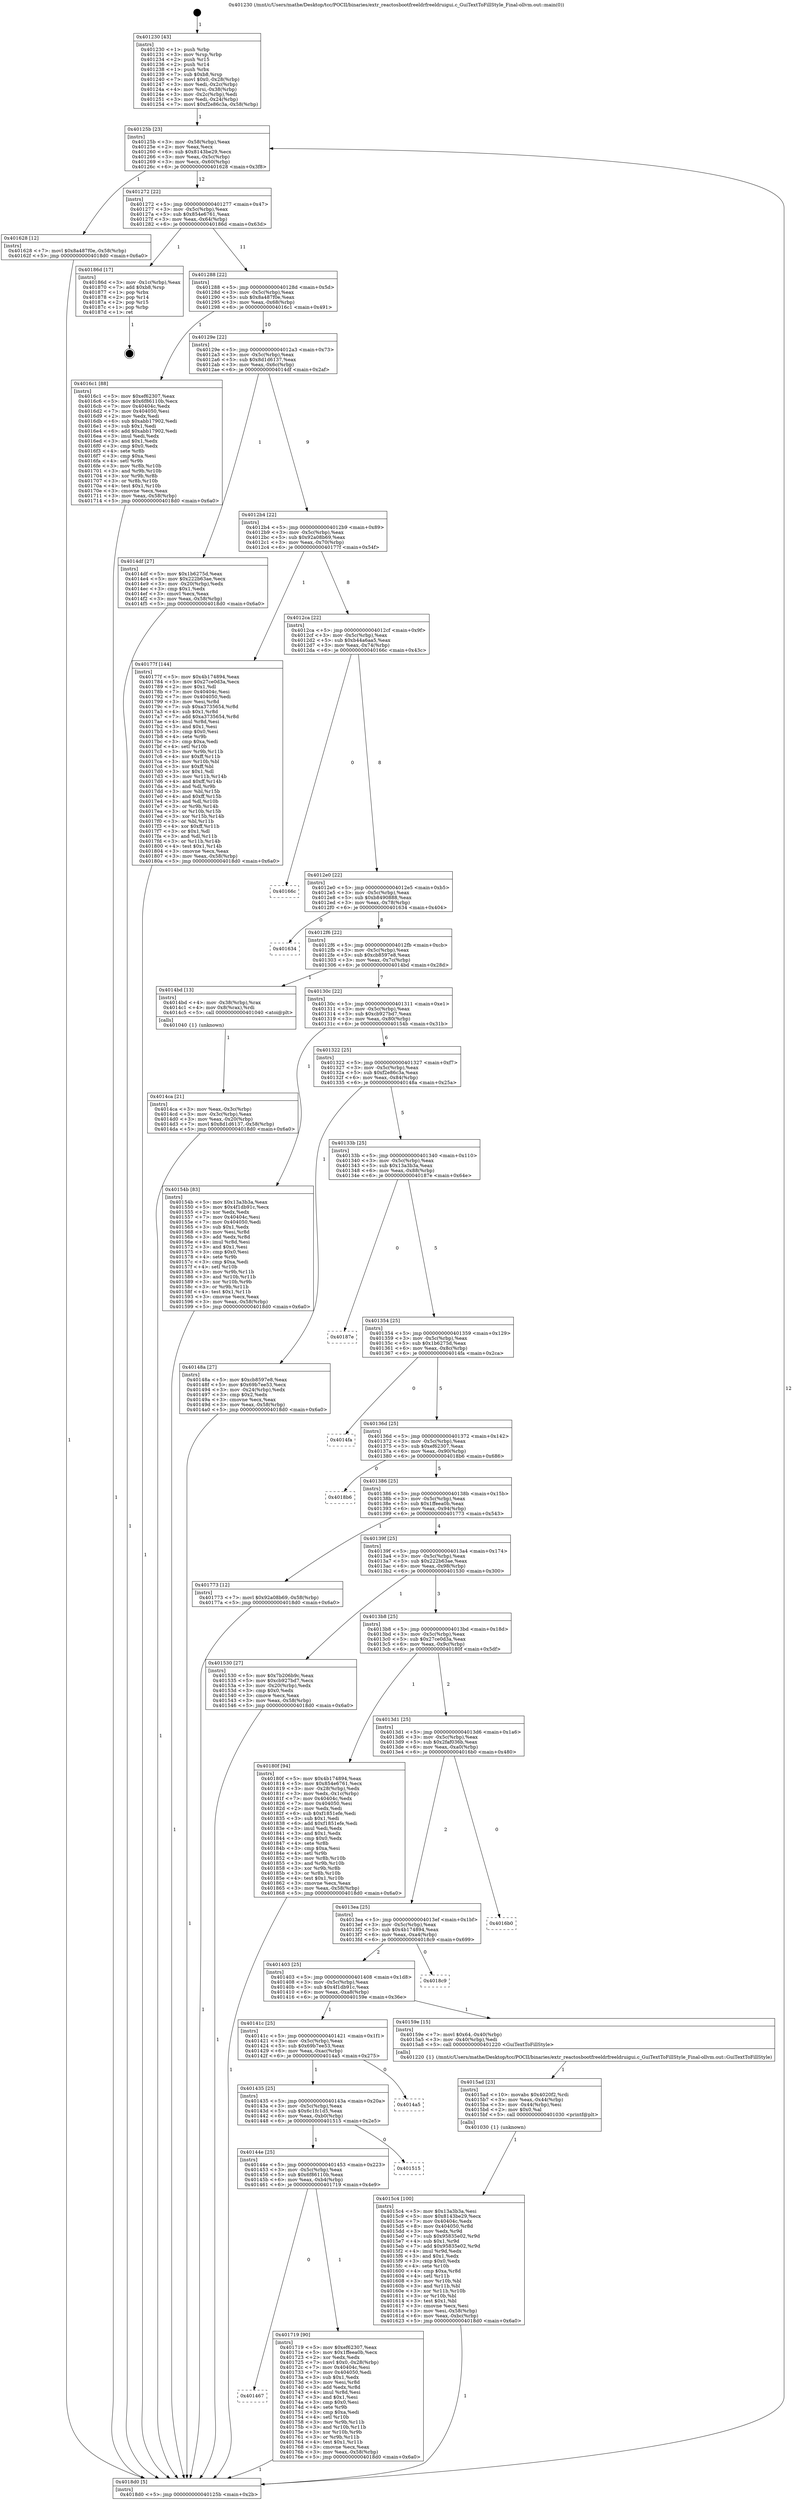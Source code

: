 digraph "0x401230" {
  label = "0x401230 (/mnt/c/Users/mathe/Desktop/tcc/POCII/binaries/extr_reactosbootfreeldrfreeldruigui.c_GuiTextToFillStyle_Final-ollvm.out::main(0))"
  labelloc = "t"
  node[shape=record]

  Entry [label="",width=0.3,height=0.3,shape=circle,fillcolor=black,style=filled]
  "0x40125b" [label="{
     0x40125b [23]\l
     | [instrs]\l
     &nbsp;&nbsp;0x40125b \<+3\>: mov -0x58(%rbp),%eax\l
     &nbsp;&nbsp;0x40125e \<+2\>: mov %eax,%ecx\l
     &nbsp;&nbsp;0x401260 \<+6\>: sub $0x8143be29,%ecx\l
     &nbsp;&nbsp;0x401266 \<+3\>: mov %eax,-0x5c(%rbp)\l
     &nbsp;&nbsp;0x401269 \<+3\>: mov %ecx,-0x60(%rbp)\l
     &nbsp;&nbsp;0x40126c \<+6\>: je 0000000000401628 \<main+0x3f8\>\l
  }"]
  "0x401628" [label="{
     0x401628 [12]\l
     | [instrs]\l
     &nbsp;&nbsp;0x401628 \<+7\>: movl $0x8a487f0e,-0x58(%rbp)\l
     &nbsp;&nbsp;0x40162f \<+5\>: jmp 00000000004018d0 \<main+0x6a0\>\l
  }"]
  "0x401272" [label="{
     0x401272 [22]\l
     | [instrs]\l
     &nbsp;&nbsp;0x401272 \<+5\>: jmp 0000000000401277 \<main+0x47\>\l
     &nbsp;&nbsp;0x401277 \<+3\>: mov -0x5c(%rbp),%eax\l
     &nbsp;&nbsp;0x40127a \<+5\>: sub $0x854e6761,%eax\l
     &nbsp;&nbsp;0x40127f \<+3\>: mov %eax,-0x64(%rbp)\l
     &nbsp;&nbsp;0x401282 \<+6\>: je 000000000040186d \<main+0x63d\>\l
  }"]
  Exit [label="",width=0.3,height=0.3,shape=circle,fillcolor=black,style=filled,peripheries=2]
  "0x40186d" [label="{
     0x40186d [17]\l
     | [instrs]\l
     &nbsp;&nbsp;0x40186d \<+3\>: mov -0x1c(%rbp),%eax\l
     &nbsp;&nbsp;0x401870 \<+7\>: add $0xb8,%rsp\l
     &nbsp;&nbsp;0x401877 \<+1\>: pop %rbx\l
     &nbsp;&nbsp;0x401878 \<+2\>: pop %r14\l
     &nbsp;&nbsp;0x40187a \<+2\>: pop %r15\l
     &nbsp;&nbsp;0x40187c \<+1\>: pop %rbp\l
     &nbsp;&nbsp;0x40187d \<+1\>: ret\l
  }"]
  "0x401288" [label="{
     0x401288 [22]\l
     | [instrs]\l
     &nbsp;&nbsp;0x401288 \<+5\>: jmp 000000000040128d \<main+0x5d\>\l
     &nbsp;&nbsp;0x40128d \<+3\>: mov -0x5c(%rbp),%eax\l
     &nbsp;&nbsp;0x401290 \<+5\>: sub $0x8a487f0e,%eax\l
     &nbsp;&nbsp;0x401295 \<+3\>: mov %eax,-0x68(%rbp)\l
     &nbsp;&nbsp;0x401298 \<+6\>: je 00000000004016c1 \<main+0x491\>\l
  }"]
  "0x401467" [label="{
     0x401467\l
  }", style=dashed]
  "0x4016c1" [label="{
     0x4016c1 [88]\l
     | [instrs]\l
     &nbsp;&nbsp;0x4016c1 \<+5\>: mov $0xef62307,%eax\l
     &nbsp;&nbsp;0x4016c6 \<+5\>: mov $0x6f86110b,%ecx\l
     &nbsp;&nbsp;0x4016cb \<+7\>: mov 0x40404c,%edx\l
     &nbsp;&nbsp;0x4016d2 \<+7\>: mov 0x404050,%esi\l
     &nbsp;&nbsp;0x4016d9 \<+2\>: mov %edx,%edi\l
     &nbsp;&nbsp;0x4016db \<+6\>: sub $0xabb17902,%edi\l
     &nbsp;&nbsp;0x4016e1 \<+3\>: sub $0x1,%edi\l
     &nbsp;&nbsp;0x4016e4 \<+6\>: add $0xabb17902,%edi\l
     &nbsp;&nbsp;0x4016ea \<+3\>: imul %edi,%edx\l
     &nbsp;&nbsp;0x4016ed \<+3\>: and $0x1,%edx\l
     &nbsp;&nbsp;0x4016f0 \<+3\>: cmp $0x0,%edx\l
     &nbsp;&nbsp;0x4016f3 \<+4\>: sete %r8b\l
     &nbsp;&nbsp;0x4016f7 \<+3\>: cmp $0xa,%esi\l
     &nbsp;&nbsp;0x4016fa \<+4\>: setl %r9b\l
     &nbsp;&nbsp;0x4016fe \<+3\>: mov %r8b,%r10b\l
     &nbsp;&nbsp;0x401701 \<+3\>: and %r9b,%r10b\l
     &nbsp;&nbsp;0x401704 \<+3\>: xor %r9b,%r8b\l
     &nbsp;&nbsp;0x401707 \<+3\>: or %r8b,%r10b\l
     &nbsp;&nbsp;0x40170a \<+4\>: test $0x1,%r10b\l
     &nbsp;&nbsp;0x40170e \<+3\>: cmovne %ecx,%eax\l
     &nbsp;&nbsp;0x401711 \<+3\>: mov %eax,-0x58(%rbp)\l
     &nbsp;&nbsp;0x401714 \<+5\>: jmp 00000000004018d0 \<main+0x6a0\>\l
  }"]
  "0x40129e" [label="{
     0x40129e [22]\l
     | [instrs]\l
     &nbsp;&nbsp;0x40129e \<+5\>: jmp 00000000004012a3 \<main+0x73\>\l
     &nbsp;&nbsp;0x4012a3 \<+3\>: mov -0x5c(%rbp),%eax\l
     &nbsp;&nbsp;0x4012a6 \<+5\>: sub $0x8d1d6137,%eax\l
     &nbsp;&nbsp;0x4012ab \<+3\>: mov %eax,-0x6c(%rbp)\l
     &nbsp;&nbsp;0x4012ae \<+6\>: je 00000000004014df \<main+0x2af\>\l
  }"]
  "0x401719" [label="{
     0x401719 [90]\l
     | [instrs]\l
     &nbsp;&nbsp;0x401719 \<+5\>: mov $0xef62307,%eax\l
     &nbsp;&nbsp;0x40171e \<+5\>: mov $0x1ffeea0b,%ecx\l
     &nbsp;&nbsp;0x401723 \<+2\>: xor %edx,%edx\l
     &nbsp;&nbsp;0x401725 \<+7\>: movl $0x0,-0x28(%rbp)\l
     &nbsp;&nbsp;0x40172c \<+7\>: mov 0x40404c,%esi\l
     &nbsp;&nbsp;0x401733 \<+7\>: mov 0x404050,%edi\l
     &nbsp;&nbsp;0x40173a \<+3\>: sub $0x1,%edx\l
     &nbsp;&nbsp;0x40173d \<+3\>: mov %esi,%r8d\l
     &nbsp;&nbsp;0x401740 \<+3\>: add %edx,%r8d\l
     &nbsp;&nbsp;0x401743 \<+4\>: imul %r8d,%esi\l
     &nbsp;&nbsp;0x401747 \<+3\>: and $0x1,%esi\l
     &nbsp;&nbsp;0x40174a \<+3\>: cmp $0x0,%esi\l
     &nbsp;&nbsp;0x40174d \<+4\>: sete %r9b\l
     &nbsp;&nbsp;0x401751 \<+3\>: cmp $0xa,%edi\l
     &nbsp;&nbsp;0x401754 \<+4\>: setl %r10b\l
     &nbsp;&nbsp;0x401758 \<+3\>: mov %r9b,%r11b\l
     &nbsp;&nbsp;0x40175b \<+3\>: and %r10b,%r11b\l
     &nbsp;&nbsp;0x40175e \<+3\>: xor %r10b,%r9b\l
     &nbsp;&nbsp;0x401761 \<+3\>: or %r9b,%r11b\l
     &nbsp;&nbsp;0x401764 \<+4\>: test $0x1,%r11b\l
     &nbsp;&nbsp;0x401768 \<+3\>: cmovne %ecx,%eax\l
     &nbsp;&nbsp;0x40176b \<+3\>: mov %eax,-0x58(%rbp)\l
     &nbsp;&nbsp;0x40176e \<+5\>: jmp 00000000004018d0 \<main+0x6a0\>\l
  }"]
  "0x4014df" [label="{
     0x4014df [27]\l
     | [instrs]\l
     &nbsp;&nbsp;0x4014df \<+5\>: mov $0x1b6275d,%eax\l
     &nbsp;&nbsp;0x4014e4 \<+5\>: mov $0x222b63ae,%ecx\l
     &nbsp;&nbsp;0x4014e9 \<+3\>: mov -0x20(%rbp),%edx\l
     &nbsp;&nbsp;0x4014ec \<+3\>: cmp $0x1,%edx\l
     &nbsp;&nbsp;0x4014ef \<+3\>: cmovl %ecx,%eax\l
     &nbsp;&nbsp;0x4014f2 \<+3\>: mov %eax,-0x58(%rbp)\l
     &nbsp;&nbsp;0x4014f5 \<+5\>: jmp 00000000004018d0 \<main+0x6a0\>\l
  }"]
  "0x4012b4" [label="{
     0x4012b4 [22]\l
     | [instrs]\l
     &nbsp;&nbsp;0x4012b4 \<+5\>: jmp 00000000004012b9 \<main+0x89\>\l
     &nbsp;&nbsp;0x4012b9 \<+3\>: mov -0x5c(%rbp),%eax\l
     &nbsp;&nbsp;0x4012bc \<+5\>: sub $0x92a08b69,%eax\l
     &nbsp;&nbsp;0x4012c1 \<+3\>: mov %eax,-0x70(%rbp)\l
     &nbsp;&nbsp;0x4012c4 \<+6\>: je 000000000040177f \<main+0x54f\>\l
  }"]
  "0x40144e" [label="{
     0x40144e [25]\l
     | [instrs]\l
     &nbsp;&nbsp;0x40144e \<+5\>: jmp 0000000000401453 \<main+0x223\>\l
     &nbsp;&nbsp;0x401453 \<+3\>: mov -0x5c(%rbp),%eax\l
     &nbsp;&nbsp;0x401456 \<+5\>: sub $0x6f86110b,%eax\l
     &nbsp;&nbsp;0x40145b \<+6\>: mov %eax,-0xb4(%rbp)\l
     &nbsp;&nbsp;0x401461 \<+6\>: je 0000000000401719 \<main+0x4e9\>\l
  }"]
  "0x40177f" [label="{
     0x40177f [144]\l
     | [instrs]\l
     &nbsp;&nbsp;0x40177f \<+5\>: mov $0x4b174894,%eax\l
     &nbsp;&nbsp;0x401784 \<+5\>: mov $0x27ce0d3a,%ecx\l
     &nbsp;&nbsp;0x401789 \<+2\>: mov $0x1,%dl\l
     &nbsp;&nbsp;0x40178b \<+7\>: mov 0x40404c,%esi\l
     &nbsp;&nbsp;0x401792 \<+7\>: mov 0x404050,%edi\l
     &nbsp;&nbsp;0x401799 \<+3\>: mov %esi,%r8d\l
     &nbsp;&nbsp;0x40179c \<+7\>: sub $0xa3735654,%r8d\l
     &nbsp;&nbsp;0x4017a3 \<+4\>: sub $0x1,%r8d\l
     &nbsp;&nbsp;0x4017a7 \<+7\>: add $0xa3735654,%r8d\l
     &nbsp;&nbsp;0x4017ae \<+4\>: imul %r8d,%esi\l
     &nbsp;&nbsp;0x4017b2 \<+3\>: and $0x1,%esi\l
     &nbsp;&nbsp;0x4017b5 \<+3\>: cmp $0x0,%esi\l
     &nbsp;&nbsp;0x4017b8 \<+4\>: sete %r9b\l
     &nbsp;&nbsp;0x4017bc \<+3\>: cmp $0xa,%edi\l
     &nbsp;&nbsp;0x4017bf \<+4\>: setl %r10b\l
     &nbsp;&nbsp;0x4017c3 \<+3\>: mov %r9b,%r11b\l
     &nbsp;&nbsp;0x4017c6 \<+4\>: xor $0xff,%r11b\l
     &nbsp;&nbsp;0x4017ca \<+3\>: mov %r10b,%bl\l
     &nbsp;&nbsp;0x4017cd \<+3\>: xor $0xff,%bl\l
     &nbsp;&nbsp;0x4017d0 \<+3\>: xor $0x1,%dl\l
     &nbsp;&nbsp;0x4017d3 \<+3\>: mov %r11b,%r14b\l
     &nbsp;&nbsp;0x4017d6 \<+4\>: and $0xff,%r14b\l
     &nbsp;&nbsp;0x4017da \<+3\>: and %dl,%r9b\l
     &nbsp;&nbsp;0x4017dd \<+3\>: mov %bl,%r15b\l
     &nbsp;&nbsp;0x4017e0 \<+4\>: and $0xff,%r15b\l
     &nbsp;&nbsp;0x4017e4 \<+3\>: and %dl,%r10b\l
     &nbsp;&nbsp;0x4017e7 \<+3\>: or %r9b,%r14b\l
     &nbsp;&nbsp;0x4017ea \<+3\>: or %r10b,%r15b\l
     &nbsp;&nbsp;0x4017ed \<+3\>: xor %r15b,%r14b\l
     &nbsp;&nbsp;0x4017f0 \<+3\>: or %bl,%r11b\l
     &nbsp;&nbsp;0x4017f3 \<+4\>: xor $0xff,%r11b\l
     &nbsp;&nbsp;0x4017f7 \<+3\>: or $0x1,%dl\l
     &nbsp;&nbsp;0x4017fa \<+3\>: and %dl,%r11b\l
     &nbsp;&nbsp;0x4017fd \<+3\>: or %r11b,%r14b\l
     &nbsp;&nbsp;0x401800 \<+4\>: test $0x1,%r14b\l
     &nbsp;&nbsp;0x401804 \<+3\>: cmovne %ecx,%eax\l
     &nbsp;&nbsp;0x401807 \<+3\>: mov %eax,-0x58(%rbp)\l
     &nbsp;&nbsp;0x40180a \<+5\>: jmp 00000000004018d0 \<main+0x6a0\>\l
  }"]
  "0x4012ca" [label="{
     0x4012ca [22]\l
     | [instrs]\l
     &nbsp;&nbsp;0x4012ca \<+5\>: jmp 00000000004012cf \<main+0x9f\>\l
     &nbsp;&nbsp;0x4012cf \<+3\>: mov -0x5c(%rbp),%eax\l
     &nbsp;&nbsp;0x4012d2 \<+5\>: sub $0xb44a6aa5,%eax\l
     &nbsp;&nbsp;0x4012d7 \<+3\>: mov %eax,-0x74(%rbp)\l
     &nbsp;&nbsp;0x4012da \<+6\>: je 000000000040166c \<main+0x43c\>\l
  }"]
  "0x401515" [label="{
     0x401515\l
  }", style=dashed]
  "0x40166c" [label="{
     0x40166c\l
  }", style=dashed]
  "0x4012e0" [label="{
     0x4012e0 [22]\l
     | [instrs]\l
     &nbsp;&nbsp;0x4012e0 \<+5\>: jmp 00000000004012e5 \<main+0xb5\>\l
     &nbsp;&nbsp;0x4012e5 \<+3\>: mov -0x5c(%rbp),%eax\l
     &nbsp;&nbsp;0x4012e8 \<+5\>: sub $0xb8490888,%eax\l
     &nbsp;&nbsp;0x4012ed \<+3\>: mov %eax,-0x78(%rbp)\l
     &nbsp;&nbsp;0x4012f0 \<+6\>: je 0000000000401634 \<main+0x404\>\l
  }"]
  "0x401435" [label="{
     0x401435 [25]\l
     | [instrs]\l
     &nbsp;&nbsp;0x401435 \<+5\>: jmp 000000000040143a \<main+0x20a\>\l
     &nbsp;&nbsp;0x40143a \<+3\>: mov -0x5c(%rbp),%eax\l
     &nbsp;&nbsp;0x40143d \<+5\>: sub $0x6c1fc1d5,%eax\l
     &nbsp;&nbsp;0x401442 \<+6\>: mov %eax,-0xb0(%rbp)\l
     &nbsp;&nbsp;0x401448 \<+6\>: je 0000000000401515 \<main+0x2e5\>\l
  }"]
  "0x401634" [label="{
     0x401634\l
  }", style=dashed]
  "0x4012f6" [label="{
     0x4012f6 [22]\l
     | [instrs]\l
     &nbsp;&nbsp;0x4012f6 \<+5\>: jmp 00000000004012fb \<main+0xcb\>\l
     &nbsp;&nbsp;0x4012fb \<+3\>: mov -0x5c(%rbp),%eax\l
     &nbsp;&nbsp;0x4012fe \<+5\>: sub $0xcb8597e8,%eax\l
     &nbsp;&nbsp;0x401303 \<+3\>: mov %eax,-0x7c(%rbp)\l
     &nbsp;&nbsp;0x401306 \<+6\>: je 00000000004014bd \<main+0x28d\>\l
  }"]
  "0x4014a5" [label="{
     0x4014a5\l
  }", style=dashed]
  "0x4014bd" [label="{
     0x4014bd [13]\l
     | [instrs]\l
     &nbsp;&nbsp;0x4014bd \<+4\>: mov -0x38(%rbp),%rax\l
     &nbsp;&nbsp;0x4014c1 \<+4\>: mov 0x8(%rax),%rdi\l
     &nbsp;&nbsp;0x4014c5 \<+5\>: call 0000000000401040 \<atoi@plt\>\l
     | [calls]\l
     &nbsp;&nbsp;0x401040 \{1\} (unknown)\l
  }"]
  "0x40130c" [label="{
     0x40130c [22]\l
     | [instrs]\l
     &nbsp;&nbsp;0x40130c \<+5\>: jmp 0000000000401311 \<main+0xe1\>\l
     &nbsp;&nbsp;0x401311 \<+3\>: mov -0x5c(%rbp),%eax\l
     &nbsp;&nbsp;0x401314 \<+5\>: sub $0xcb927bd7,%eax\l
     &nbsp;&nbsp;0x401319 \<+3\>: mov %eax,-0x80(%rbp)\l
     &nbsp;&nbsp;0x40131c \<+6\>: je 000000000040154b \<main+0x31b\>\l
  }"]
  "0x4015c4" [label="{
     0x4015c4 [100]\l
     | [instrs]\l
     &nbsp;&nbsp;0x4015c4 \<+5\>: mov $0x13a3b3a,%esi\l
     &nbsp;&nbsp;0x4015c9 \<+5\>: mov $0x8143be29,%ecx\l
     &nbsp;&nbsp;0x4015ce \<+7\>: mov 0x40404c,%edx\l
     &nbsp;&nbsp;0x4015d5 \<+8\>: mov 0x404050,%r8d\l
     &nbsp;&nbsp;0x4015dd \<+3\>: mov %edx,%r9d\l
     &nbsp;&nbsp;0x4015e0 \<+7\>: sub $0x95835e02,%r9d\l
     &nbsp;&nbsp;0x4015e7 \<+4\>: sub $0x1,%r9d\l
     &nbsp;&nbsp;0x4015eb \<+7\>: add $0x95835e02,%r9d\l
     &nbsp;&nbsp;0x4015f2 \<+4\>: imul %r9d,%edx\l
     &nbsp;&nbsp;0x4015f6 \<+3\>: and $0x1,%edx\l
     &nbsp;&nbsp;0x4015f9 \<+3\>: cmp $0x0,%edx\l
     &nbsp;&nbsp;0x4015fc \<+4\>: sete %r10b\l
     &nbsp;&nbsp;0x401600 \<+4\>: cmp $0xa,%r8d\l
     &nbsp;&nbsp;0x401604 \<+4\>: setl %r11b\l
     &nbsp;&nbsp;0x401608 \<+3\>: mov %r10b,%bl\l
     &nbsp;&nbsp;0x40160b \<+3\>: and %r11b,%bl\l
     &nbsp;&nbsp;0x40160e \<+3\>: xor %r11b,%r10b\l
     &nbsp;&nbsp;0x401611 \<+3\>: or %r10b,%bl\l
     &nbsp;&nbsp;0x401614 \<+3\>: test $0x1,%bl\l
     &nbsp;&nbsp;0x401617 \<+3\>: cmovne %ecx,%esi\l
     &nbsp;&nbsp;0x40161a \<+3\>: mov %esi,-0x58(%rbp)\l
     &nbsp;&nbsp;0x40161d \<+6\>: mov %eax,-0xbc(%rbp)\l
     &nbsp;&nbsp;0x401623 \<+5\>: jmp 00000000004018d0 \<main+0x6a0\>\l
  }"]
  "0x40154b" [label="{
     0x40154b [83]\l
     | [instrs]\l
     &nbsp;&nbsp;0x40154b \<+5\>: mov $0x13a3b3a,%eax\l
     &nbsp;&nbsp;0x401550 \<+5\>: mov $0x4f1db91c,%ecx\l
     &nbsp;&nbsp;0x401555 \<+2\>: xor %edx,%edx\l
     &nbsp;&nbsp;0x401557 \<+7\>: mov 0x40404c,%esi\l
     &nbsp;&nbsp;0x40155e \<+7\>: mov 0x404050,%edi\l
     &nbsp;&nbsp;0x401565 \<+3\>: sub $0x1,%edx\l
     &nbsp;&nbsp;0x401568 \<+3\>: mov %esi,%r8d\l
     &nbsp;&nbsp;0x40156b \<+3\>: add %edx,%r8d\l
     &nbsp;&nbsp;0x40156e \<+4\>: imul %r8d,%esi\l
     &nbsp;&nbsp;0x401572 \<+3\>: and $0x1,%esi\l
     &nbsp;&nbsp;0x401575 \<+3\>: cmp $0x0,%esi\l
     &nbsp;&nbsp;0x401578 \<+4\>: sete %r9b\l
     &nbsp;&nbsp;0x40157c \<+3\>: cmp $0xa,%edi\l
     &nbsp;&nbsp;0x40157f \<+4\>: setl %r10b\l
     &nbsp;&nbsp;0x401583 \<+3\>: mov %r9b,%r11b\l
     &nbsp;&nbsp;0x401586 \<+3\>: and %r10b,%r11b\l
     &nbsp;&nbsp;0x401589 \<+3\>: xor %r10b,%r9b\l
     &nbsp;&nbsp;0x40158c \<+3\>: or %r9b,%r11b\l
     &nbsp;&nbsp;0x40158f \<+4\>: test $0x1,%r11b\l
     &nbsp;&nbsp;0x401593 \<+3\>: cmovne %ecx,%eax\l
     &nbsp;&nbsp;0x401596 \<+3\>: mov %eax,-0x58(%rbp)\l
     &nbsp;&nbsp;0x401599 \<+5\>: jmp 00000000004018d0 \<main+0x6a0\>\l
  }"]
  "0x401322" [label="{
     0x401322 [25]\l
     | [instrs]\l
     &nbsp;&nbsp;0x401322 \<+5\>: jmp 0000000000401327 \<main+0xf7\>\l
     &nbsp;&nbsp;0x401327 \<+3\>: mov -0x5c(%rbp),%eax\l
     &nbsp;&nbsp;0x40132a \<+5\>: sub $0xf2e86c3a,%eax\l
     &nbsp;&nbsp;0x40132f \<+6\>: mov %eax,-0x84(%rbp)\l
     &nbsp;&nbsp;0x401335 \<+6\>: je 000000000040148a \<main+0x25a\>\l
  }"]
  "0x4015ad" [label="{
     0x4015ad [23]\l
     | [instrs]\l
     &nbsp;&nbsp;0x4015ad \<+10\>: movabs $0x4020f2,%rdi\l
     &nbsp;&nbsp;0x4015b7 \<+3\>: mov %eax,-0x44(%rbp)\l
     &nbsp;&nbsp;0x4015ba \<+3\>: mov -0x44(%rbp),%esi\l
     &nbsp;&nbsp;0x4015bd \<+2\>: mov $0x0,%al\l
     &nbsp;&nbsp;0x4015bf \<+5\>: call 0000000000401030 \<printf@plt\>\l
     | [calls]\l
     &nbsp;&nbsp;0x401030 \{1\} (unknown)\l
  }"]
  "0x40148a" [label="{
     0x40148a [27]\l
     | [instrs]\l
     &nbsp;&nbsp;0x40148a \<+5\>: mov $0xcb8597e8,%eax\l
     &nbsp;&nbsp;0x40148f \<+5\>: mov $0x69b7ee53,%ecx\l
     &nbsp;&nbsp;0x401494 \<+3\>: mov -0x24(%rbp),%edx\l
     &nbsp;&nbsp;0x401497 \<+3\>: cmp $0x2,%edx\l
     &nbsp;&nbsp;0x40149a \<+3\>: cmovne %ecx,%eax\l
     &nbsp;&nbsp;0x40149d \<+3\>: mov %eax,-0x58(%rbp)\l
     &nbsp;&nbsp;0x4014a0 \<+5\>: jmp 00000000004018d0 \<main+0x6a0\>\l
  }"]
  "0x40133b" [label="{
     0x40133b [25]\l
     | [instrs]\l
     &nbsp;&nbsp;0x40133b \<+5\>: jmp 0000000000401340 \<main+0x110\>\l
     &nbsp;&nbsp;0x401340 \<+3\>: mov -0x5c(%rbp),%eax\l
     &nbsp;&nbsp;0x401343 \<+5\>: sub $0x13a3b3a,%eax\l
     &nbsp;&nbsp;0x401348 \<+6\>: mov %eax,-0x88(%rbp)\l
     &nbsp;&nbsp;0x40134e \<+6\>: je 000000000040187e \<main+0x64e\>\l
  }"]
  "0x4018d0" [label="{
     0x4018d0 [5]\l
     | [instrs]\l
     &nbsp;&nbsp;0x4018d0 \<+5\>: jmp 000000000040125b \<main+0x2b\>\l
  }"]
  "0x401230" [label="{
     0x401230 [43]\l
     | [instrs]\l
     &nbsp;&nbsp;0x401230 \<+1\>: push %rbp\l
     &nbsp;&nbsp;0x401231 \<+3\>: mov %rsp,%rbp\l
     &nbsp;&nbsp;0x401234 \<+2\>: push %r15\l
     &nbsp;&nbsp;0x401236 \<+2\>: push %r14\l
     &nbsp;&nbsp;0x401238 \<+1\>: push %rbx\l
     &nbsp;&nbsp;0x401239 \<+7\>: sub $0xb8,%rsp\l
     &nbsp;&nbsp;0x401240 \<+7\>: movl $0x0,-0x28(%rbp)\l
     &nbsp;&nbsp;0x401247 \<+3\>: mov %edi,-0x2c(%rbp)\l
     &nbsp;&nbsp;0x40124a \<+4\>: mov %rsi,-0x38(%rbp)\l
     &nbsp;&nbsp;0x40124e \<+3\>: mov -0x2c(%rbp),%edi\l
     &nbsp;&nbsp;0x401251 \<+3\>: mov %edi,-0x24(%rbp)\l
     &nbsp;&nbsp;0x401254 \<+7\>: movl $0xf2e86c3a,-0x58(%rbp)\l
  }"]
  "0x4014ca" [label="{
     0x4014ca [21]\l
     | [instrs]\l
     &nbsp;&nbsp;0x4014ca \<+3\>: mov %eax,-0x3c(%rbp)\l
     &nbsp;&nbsp;0x4014cd \<+3\>: mov -0x3c(%rbp),%eax\l
     &nbsp;&nbsp;0x4014d0 \<+3\>: mov %eax,-0x20(%rbp)\l
     &nbsp;&nbsp;0x4014d3 \<+7\>: movl $0x8d1d6137,-0x58(%rbp)\l
     &nbsp;&nbsp;0x4014da \<+5\>: jmp 00000000004018d0 \<main+0x6a0\>\l
  }"]
  "0x40141c" [label="{
     0x40141c [25]\l
     | [instrs]\l
     &nbsp;&nbsp;0x40141c \<+5\>: jmp 0000000000401421 \<main+0x1f1\>\l
     &nbsp;&nbsp;0x401421 \<+3\>: mov -0x5c(%rbp),%eax\l
     &nbsp;&nbsp;0x401424 \<+5\>: sub $0x69b7ee53,%eax\l
     &nbsp;&nbsp;0x401429 \<+6\>: mov %eax,-0xac(%rbp)\l
     &nbsp;&nbsp;0x40142f \<+6\>: je 00000000004014a5 \<main+0x275\>\l
  }"]
  "0x40187e" [label="{
     0x40187e\l
  }", style=dashed]
  "0x401354" [label="{
     0x401354 [25]\l
     | [instrs]\l
     &nbsp;&nbsp;0x401354 \<+5\>: jmp 0000000000401359 \<main+0x129\>\l
     &nbsp;&nbsp;0x401359 \<+3\>: mov -0x5c(%rbp),%eax\l
     &nbsp;&nbsp;0x40135c \<+5\>: sub $0x1b6275d,%eax\l
     &nbsp;&nbsp;0x401361 \<+6\>: mov %eax,-0x8c(%rbp)\l
     &nbsp;&nbsp;0x401367 \<+6\>: je 00000000004014fa \<main+0x2ca\>\l
  }"]
  "0x40159e" [label="{
     0x40159e [15]\l
     | [instrs]\l
     &nbsp;&nbsp;0x40159e \<+7\>: movl $0x64,-0x40(%rbp)\l
     &nbsp;&nbsp;0x4015a5 \<+3\>: mov -0x40(%rbp),%edi\l
     &nbsp;&nbsp;0x4015a8 \<+5\>: call 0000000000401220 \<GuiTextToFillStyle\>\l
     | [calls]\l
     &nbsp;&nbsp;0x401220 \{1\} (/mnt/c/Users/mathe/Desktop/tcc/POCII/binaries/extr_reactosbootfreeldrfreeldruigui.c_GuiTextToFillStyle_Final-ollvm.out::GuiTextToFillStyle)\l
  }"]
  "0x4014fa" [label="{
     0x4014fa\l
  }", style=dashed]
  "0x40136d" [label="{
     0x40136d [25]\l
     | [instrs]\l
     &nbsp;&nbsp;0x40136d \<+5\>: jmp 0000000000401372 \<main+0x142\>\l
     &nbsp;&nbsp;0x401372 \<+3\>: mov -0x5c(%rbp),%eax\l
     &nbsp;&nbsp;0x401375 \<+5\>: sub $0xef62307,%eax\l
     &nbsp;&nbsp;0x40137a \<+6\>: mov %eax,-0x90(%rbp)\l
     &nbsp;&nbsp;0x401380 \<+6\>: je 00000000004018b6 \<main+0x686\>\l
  }"]
  "0x401403" [label="{
     0x401403 [25]\l
     | [instrs]\l
     &nbsp;&nbsp;0x401403 \<+5\>: jmp 0000000000401408 \<main+0x1d8\>\l
     &nbsp;&nbsp;0x401408 \<+3\>: mov -0x5c(%rbp),%eax\l
     &nbsp;&nbsp;0x40140b \<+5\>: sub $0x4f1db91c,%eax\l
     &nbsp;&nbsp;0x401410 \<+6\>: mov %eax,-0xa8(%rbp)\l
     &nbsp;&nbsp;0x401416 \<+6\>: je 000000000040159e \<main+0x36e\>\l
  }"]
  "0x4018b6" [label="{
     0x4018b6\l
  }", style=dashed]
  "0x401386" [label="{
     0x401386 [25]\l
     | [instrs]\l
     &nbsp;&nbsp;0x401386 \<+5\>: jmp 000000000040138b \<main+0x15b\>\l
     &nbsp;&nbsp;0x40138b \<+3\>: mov -0x5c(%rbp),%eax\l
     &nbsp;&nbsp;0x40138e \<+5\>: sub $0x1ffeea0b,%eax\l
     &nbsp;&nbsp;0x401393 \<+6\>: mov %eax,-0x94(%rbp)\l
     &nbsp;&nbsp;0x401399 \<+6\>: je 0000000000401773 \<main+0x543\>\l
  }"]
  "0x4018c9" [label="{
     0x4018c9\l
  }", style=dashed]
  "0x401773" [label="{
     0x401773 [12]\l
     | [instrs]\l
     &nbsp;&nbsp;0x401773 \<+7\>: movl $0x92a08b69,-0x58(%rbp)\l
     &nbsp;&nbsp;0x40177a \<+5\>: jmp 00000000004018d0 \<main+0x6a0\>\l
  }"]
  "0x40139f" [label="{
     0x40139f [25]\l
     | [instrs]\l
     &nbsp;&nbsp;0x40139f \<+5\>: jmp 00000000004013a4 \<main+0x174\>\l
     &nbsp;&nbsp;0x4013a4 \<+3\>: mov -0x5c(%rbp),%eax\l
     &nbsp;&nbsp;0x4013a7 \<+5\>: sub $0x222b63ae,%eax\l
     &nbsp;&nbsp;0x4013ac \<+6\>: mov %eax,-0x98(%rbp)\l
     &nbsp;&nbsp;0x4013b2 \<+6\>: je 0000000000401530 \<main+0x300\>\l
  }"]
  "0x4013ea" [label="{
     0x4013ea [25]\l
     | [instrs]\l
     &nbsp;&nbsp;0x4013ea \<+5\>: jmp 00000000004013ef \<main+0x1bf\>\l
     &nbsp;&nbsp;0x4013ef \<+3\>: mov -0x5c(%rbp),%eax\l
     &nbsp;&nbsp;0x4013f2 \<+5\>: sub $0x4b174894,%eax\l
     &nbsp;&nbsp;0x4013f7 \<+6\>: mov %eax,-0xa4(%rbp)\l
     &nbsp;&nbsp;0x4013fd \<+6\>: je 00000000004018c9 \<main+0x699\>\l
  }"]
  "0x401530" [label="{
     0x401530 [27]\l
     | [instrs]\l
     &nbsp;&nbsp;0x401530 \<+5\>: mov $0x7b206b9c,%eax\l
     &nbsp;&nbsp;0x401535 \<+5\>: mov $0xcb927bd7,%ecx\l
     &nbsp;&nbsp;0x40153a \<+3\>: mov -0x20(%rbp),%edx\l
     &nbsp;&nbsp;0x40153d \<+3\>: cmp $0x0,%edx\l
     &nbsp;&nbsp;0x401540 \<+3\>: cmove %ecx,%eax\l
     &nbsp;&nbsp;0x401543 \<+3\>: mov %eax,-0x58(%rbp)\l
     &nbsp;&nbsp;0x401546 \<+5\>: jmp 00000000004018d0 \<main+0x6a0\>\l
  }"]
  "0x4013b8" [label="{
     0x4013b8 [25]\l
     | [instrs]\l
     &nbsp;&nbsp;0x4013b8 \<+5\>: jmp 00000000004013bd \<main+0x18d\>\l
     &nbsp;&nbsp;0x4013bd \<+3\>: mov -0x5c(%rbp),%eax\l
     &nbsp;&nbsp;0x4013c0 \<+5\>: sub $0x27ce0d3a,%eax\l
     &nbsp;&nbsp;0x4013c5 \<+6\>: mov %eax,-0x9c(%rbp)\l
     &nbsp;&nbsp;0x4013cb \<+6\>: je 000000000040180f \<main+0x5df\>\l
  }"]
  "0x4016b0" [label="{
     0x4016b0\l
  }", style=dashed]
  "0x40180f" [label="{
     0x40180f [94]\l
     | [instrs]\l
     &nbsp;&nbsp;0x40180f \<+5\>: mov $0x4b174894,%eax\l
     &nbsp;&nbsp;0x401814 \<+5\>: mov $0x854e6761,%ecx\l
     &nbsp;&nbsp;0x401819 \<+3\>: mov -0x28(%rbp),%edx\l
     &nbsp;&nbsp;0x40181c \<+3\>: mov %edx,-0x1c(%rbp)\l
     &nbsp;&nbsp;0x40181f \<+7\>: mov 0x40404c,%edx\l
     &nbsp;&nbsp;0x401826 \<+7\>: mov 0x404050,%esi\l
     &nbsp;&nbsp;0x40182d \<+2\>: mov %edx,%edi\l
     &nbsp;&nbsp;0x40182f \<+6\>: sub $0xf1851efe,%edi\l
     &nbsp;&nbsp;0x401835 \<+3\>: sub $0x1,%edi\l
     &nbsp;&nbsp;0x401838 \<+6\>: add $0xf1851efe,%edi\l
     &nbsp;&nbsp;0x40183e \<+3\>: imul %edi,%edx\l
     &nbsp;&nbsp;0x401841 \<+3\>: and $0x1,%edx\l
     &nbsp;&nbsp;0x401844 \<+3\>: cmp $0x0,%edx\l
     &nbsp;&nbsp;0x401847 \<+4\>: sete %r8b\l
     &nbsp;&nbsp;0x40184b \<+3\>: cmp $0xa,%esi\l
     &nbsp;&nbsp;0x40184e \<+4\>: setl %r9b\l
     &nbsp;&nbsp;0x401852 \<+3\>: mov %r8b,%r10b\l
     &nbsp;&nbsp;0x401855 \<+3\>: and %r9b,%r10b\l
     &nbsp;&nbsp;0x401858 \<+3\>: xor %r9b,%r8b\l
     &nbsp;&nbsp;0x40185b \<+3\>: or %r8b,%r10b\l
     &nbsp;&nbsp;0x40185e \<+4\>: test $0x1,%r10b\l
     &nbsp;&nbsp;0x401862 \<+3\>: cmovne %ecx,%eax\l
     &nbsp;&nbsp;0x401865 \<+3\>: mov %eax,-0x58(%rbp)\l
     &nbsp;&nbsp;0x401868 \<+5\>: jmp 00000000004018d0 \<main+0x6a0\>\l
  }"]
  "0x4013d1" [label="{
     0x4013d1 [25]\l
     | [instrs]\l
     &nbsp;&nbsp;0x4013d1 \<+5\>: jmp 00000000004013d6 \<main+0x1a6\>\l
     &nbsp;&nbsp;0x4013d6 \<+3\>: mov -0x5c(%rbp),%eax\l
     &nbsp;&nbsp;0x4013d9 \<+5\>: sub $0x2faf036b,%eax\l
     &nbsp;&nbsp;0x4013de \<+6\>: mov %eax,-0xa0(%rbp)\l
     &nbsp;&nbsp;0x4013e4 \<+6\>: je 00000000004016b0 \<main+0x480\>\l
  }"]
  Entry -> "0x401230" [label=" 1"]
  "0x40125b" -> "0x401628" [label=" 1"]
  "0x40125b" -> "0x401272" [label=" 12"]
  "0x40186d" -> Exit [label=" 1"]
  "0x401272" -> "0x40186d" [label=" 1"]
  "0x401272" -> "0x401288" [label=" 11"]
  "0x40180f" -> "0x4018d0" [label=" 1"]
  "0x401288" -> "0x4016c1" [label=" 1"]
  "0x401288" -> "0x40129e" [label=" 10"]
  "0x40177f" -> "0x4018d0" [label=" 1"]
  "0x40129e" -> "0x4014df" [label=" 1"]
  "0x40129e" -> "0x4012b4" [label=" 9"]
  "0x401773" -> "0x4018d0" [label=" 1"]
  "0x4012b4" -> "0x40177f" [label=" 1"]
  "0x4012b4" -> "0x4012ca" [label=" 8"]
  "0x40144e" -> "0x401467" [label=" 0"]
  "0x4012ca" -> "0x40166c" [label=" 0"]
  "0x4012ca" -> "0x4012e0" [label=" 8"]
  "0x40144e" -> "0x401719" [label=" 1"]
  "0x4012e0" -> "0x401634" [label=" 0"]
  "0x4012e0" -> "0x4012f6" [label=" 8"]
  "0x401435" -> "0x40144e" [label=" 1"]
  "0x4012f6" -> "0x4014bd" [label=" 1"]
  "0x4012f6" -> "0x40130c" [label=" 7"]
  "0x401435" -> "0x401515" [label=" 0"]
  "0x40130c" -> "0x40154b" [label=" 1"]
  "0x40130c" -> "0x401322" [label=" 6"]
  "0x40141c" -> "0x401435" [label=" 1"]
  "0x401322" -> "0x40148a" [label=" 1"]
  "0x401322" -> "0x40133b" [label=" 5"]
  "0x40148a" -> "0x4018d0" [label=" 1"]
  "0x401230" -> "0x40125b" [label=" 1"]
  "0x4018d0" -> "0x40125b" [label=" 12"]
  "0x4014bd" -> "0x4014ca" [label=" 1"]
  "0x4014ca" -> "0x4018d0" [label=" 1"]
  "0x4014df" -> "0x4018d0" [label=" 1"]
  "0x40141c" -> "0x4014a5" [label=" 0"]
  "0x40133b" -> "0x40187e" [label=" 0"]
  "0x40133b" -> "0x401354" [label=" 5"]
  "0x401719" -> "0x4018d0" [label=" 1"]
  "0x401354" -> "0x4014fa" [label=" 0"]
  "0x401354" -> "0x40136d" [label=" 5"]
  "0x4016c1" -> "0x4018d0" [label=" 1"]
  "0x40136d" -> "0x4018b6" [label=" 0"]
  "0x40136d" -> "0x401386" [label=" 5"]
  "0x4015c4" -> "0x4018d0" [label=" 1"]
  "0x401386" -> "0x401773" [label=" 1"]
  "0x401386" -> "0x40139f" [label=" 4"]
  "0x4015ad" -> "0x4015c4" [label=" 1"]
  "0x40139f" -> "0x401530" [label=" 1"]
  "0x40139f" -> "0x4013b8" [label=" 3"]
  "0x401530" -> "0x4018d0" [label=" 1"]
  "0x40154b" -> "0x4018d0" [label=" 1"]
  "0x401403" -> "0x40141c" [label=" 1"]
  "0x4013b8" -> "0x40180f" [label=" 1"]
  "0x4013b8" -> "0x4013d1" [label=" 2"]
  "0x401403" -> "0x40159e" [label=" 1"]
  "0x4013d1" -> "0x4016b0" [label=" 0"]
  "0x4013d1" -> "0x4013ea" [label=" 2"]
  "0x40159e" -> "0x4015ad" [label=" 1"]
  "0x4013ea" -> "0x4018c9" [label=" 0"]
  "0x4013ea" -> "0x401403" [label=" 2"]
  "0x401628" -> "0x4018d0" [label=" 1"]
}
